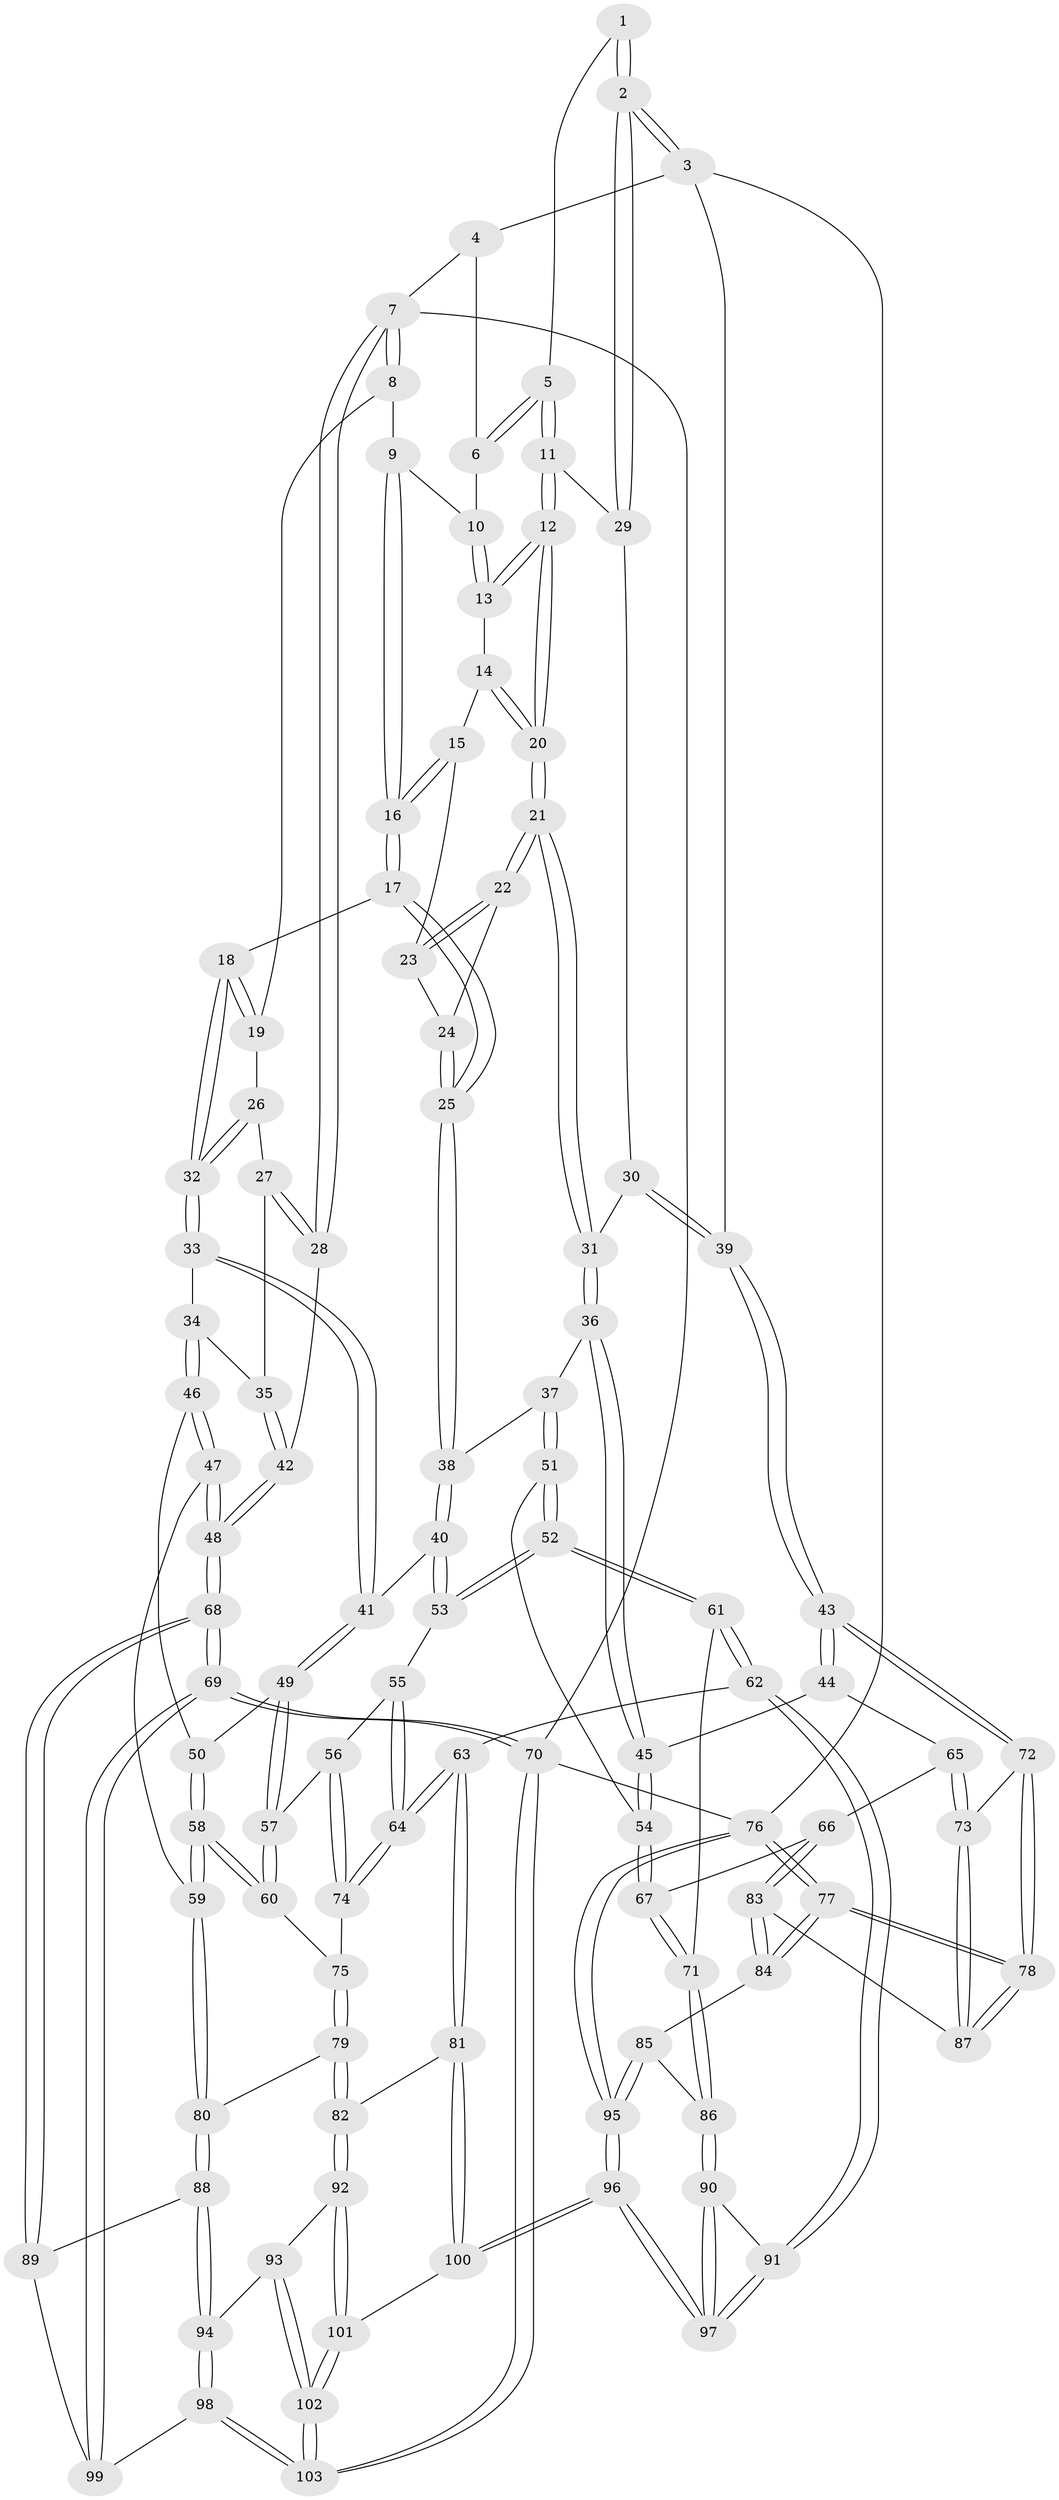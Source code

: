 // Generated by graph-tools (version 1.1) at 2025/27/03/15/25 16:27:57]
// undirected, 103 vertices, 254 edges
graph export_dot {
graph [start="1"]
  node [color=gray90,style=filled];
  1 [pos="+0.9091781020126646+0.005957510001440466"];
  2 [pos="+1+0.23692297904743836"];
  3 [pos="+1+0.25278857666118015"];
  4 [pos="+0.7898438136554219+0"];
  5 [pos="+0.8543225566790451+0.1286271421597039"];
  6 [pos="+0.7050244274310219+0"];
  7 [pos="+0+0"];
  8 [pos="+0.09329879412492795+0"];
  9 [pos="+0.3286368318661004+0"];
  10 [pos="+0.6482015304107498+0"];
  11 [pos="+0.8566215932437805+0.147623219975563"];
  12 [pos="+0.7881415674830836+0.1721496576413462"];
  13 [pos="+0.6452870500945997+0"];
  14 [pos="+0.6412631946726163+0"];
  15 [pos="+0.5943158248829932+0.08728831112411548"];
  16 [pos="+0.38536115205091287+0.20178679933766863"];
  17 [pos="+0.3814695171656424+0.221830520174271"];
  18 [pos="+0.3440759347266428+0.2334404832654504"];
  19 [pos="+0.1627736479910845+0.12512493304673342"];
  20 [pos="+0.718910751950987+0.25278978201457775"];
  21 [pos="+0.7106629996120524+0.265189655214972"];
  22 [pos="+0.6996646023261909+0.2566582080511568"];
  23 [pos="+0.6103825827188669+0.13648066738251483"];
  24 [pos="+0.5523028917939221+0.21808297053592937"];
  25 [pos="+0.40186282177390453+0.24317442269855863"];
  26 [pos="+0.11614403349795387+0.19166266277035507"];
  27 [pos="+0.10409663003326369+0.1963226205357"];
  28 [pos="+0+0"];
  29 [pos="+0.8685757203830301+0.15178717416594242"];
  30 [pos="+0.8390573804604224+0.32677908359206065"];
  31 [pos="+0.7118920916101306+0.31583853136344486"];
  32 [pos="+0.25486476355681614+0.2955382401297065"];
  33 [pos="+0.21203365899948778+0.3499687933278178"];
  34 [pos="+0.15602660491997736+0.3789388413954018"];
  35 [pos="+0.07413433852830989+0.34681044946017514"];
  36 [pos="+0.6896757378231168+0.3557135243496045"];
  37 [pos="+0.5570790057522872+0.41441182580674285"];
  38 [pos="+0.4863324119181226+0.3946410698743964"];
  39 [pos="+1+0.3824684064791989"];
  40 [pos="+0.413384099469267+0.4726443538698617"];
  41 [pos="+0.33034428696105383+0.48306046435038175"];
  42 [pos="+0+0.3546526747683262"];
  43 [pos="+1+0.4860179077919823"];
  44 [pos="+0.8327961775173569+0.5247819838370442"];
  45 [pos="+0.8067764799490079+0.5214981383735371"];
  46 [pos="+0.15049395851478553+0.5142962209464742"];
  47 [pos="+0.06069493426861591+0.5682933324363347"];
  48 [pos="+0+0.5490529122575816"];
  49 [pos="+0.25952038803432287+0.5517671862300861"];
  50 [pos="+0.185904800789731+0.5351892037063865"];
  51 [pos="+0.582677031779416+0.5088080442198987"];
  52 [pos="+0.5786125555395186+0.668466447554531"];
  53 [pos="+0.4180363709440561+0.554593268158164"];
  54 [pos="+0.7651755434894362+0.5563137412085829"];
  55 [pos="+0.4049490916439233+0.5773171855794993"];
  56 [pos="+0.30656960646471487+0.61215895496024"];
  57 [pos="+0.26567459968067964+0.5657258324379257"];
  58 [pos="+0.18318054956086224+0.6786279282468058"];
  59 [pos="+0.12613068746910713+0.7094669991166977"];
  60 [pos="+0.2138428102583684+0.6779844863460218"];
  61 [pos="+0.5830226830086477+0.6844756610190004"];
  62 [pos="+0.5095713856517401+0.7741452925345889"];
  63 [pos="+0.420402524347652+0.7864697805973105"];
  64 [pos="+0.4059902177088937+0.7553001693786098"];
  65 [pos="+0.8324560974621936+0.6295292915677136"];
  66 [pos="+0.799536334181867+0.7034505597376987"];
  67 [pos="+0.731109030158054+0.6106176457604267"];
  68 [pos="+0+0.7556636344554255"];
  69 [pos="+0+0.919466193350241"];
  70 [pos="+0+1"];
  71 [pos="+0.6020705945929666+0.6845357768110544"];
  72 [pos="+1+0.5239443651188928"];
  73 [pos="+0.8979728390920416+0.7060901941645665"];
  74 [pos="+0.31367177508756283+0.6520630270105102"];
  75 [pos="+0.2335283938468189+0.6871106688367415"];
  76 [pos="+1+1"];
  77 [pos="+1+0.9339730240874067"];
  78 [pos="+1+0.8455610066942693"];
  79 [pos="+0.25937413017561406+0.7401459122284996"];
  80 [pos="+0.11587498791123106+0.7413831154634455"];
  81 [pos="+0.38793793600949056+0.8150814655812024"];
  82 [pos="+0.3293188590339321+0.8337713760486548"];
  83 [pos="+0.8194584262998846+0.7821573034727786"];
  84 [pos="+0.815644969587218+0.7881730721120128"];
  85 [pos="+0.814165980710874+0.7901342441138658"];
  86 [pos="+0.7900032875224188+0.7987123971419738"];
  87 [pos="+0.8436709297702405+0.7666677471963329"];
  88 [pos="+0.09213223814839645+0.7981662367743467"];
  89 [pos="+0.05598946260871038+0.7984733299492908"];
  90 [pos="+0.767848175929295+0.8303946982063131"];
  91 [pos="+0.5657658968572105+0.8532614686025767"];
  92 [pos="+0.2933664117553569+0.858341666180586"];
  93 [pos="+0.24680885030926317+0.8702113217168206"];
  94 [pos="+0.16807066865473144+0.8741391163819201"];
  95 [pos="+1+1"];
  96 [pos="+0.6748469208426108+1"];
  97 [pos="+0.67179516668805+1"];
  98 [pos="+0.0913418771666412+1"];
  99 [pos="+0.02357768051486233+0.9250765659103607"];
  100 [pos="+0.5058619015930869+1"];
  101 [pos="+0.38501859695460255+1"];
  102 [pos="+0.26549112054268326+1"];
  103 [pos="+0+1"];
  1 -- 2;
  1 -- 2;
  1 -- 5;
  2 -- 3;
  2 -- 3;
  2 -- 29;
  2 -- 29;
  3 -- 4;
  3 -- 39;
  3 -- 76;
  4 -- 6;
  4 -- 7;
  5 -- 6;
  5 -- 6;
  5 -- 11;
  5 -- 11;
  6 -- 10;
  7 -- 8;
  7 -- 8;
  7 -- 28;
  7 -- 28;
  7 -- 70;
  8 -- 9;
  8 -- 19;
  9 -- 10;
  9 -- 16;
  9 -- 16;
  10 -- 13;
  10 -- 13;
  11 -- 12;
  11 -- 12;
  11 -- 29;
  12 -- 13;
  12 -- 13;
  12 -- 20;
  12 -- 20;
  13 -- 14;
  14 -- 15;
  14 -- 20;
  14 -- 20;
  15 -- 16;
  15 -- 16;
  15 -- 23;
  16 -- 17;
  16 -- 17;
  17 -- 18;
  17 -- 25;
  17 -- 25;
  18 -- 19;
  18 -- 19;
  18 -- 32;
  18 -- 32;
  19 -- 26;
  20 -- 21;
  20 -- 21;
  21 -- 22;
  21 -- 22;
  21 -- 31;
  21 -- 31;
  22 -- 23;
  22 -- 23;
  22 -- 24;
  23 -- 24;
  24 -- 25;
  24 -- 25;
  25 -- 38;
  25 -- 38;
  26 -- 27;
  26 -- 32;
  26 -- 32;
  27 -- 28;
  27 -- 28;
  27 -- 35;
  28 -- 42;
  29 -- 30;
  30 -- 31;
  30 -- 39;
  30 -- 39;
  31 -- 36;
  31 -- 36;
  32 -- 33;
  32 -- 33;
  33 -- 34;
  33 -- 41;
  33 -- 41;
  34 -- 35;
  34 -- 46;
  34 -- 46;
  35 -- 42;
  35 -- 42;
  36 -- 37;
  36 -- 45;
  36 -- 45;
  37 -- 38;
  37 -- 51;
  37 -- 51;
  38 -- 40;
  38 -- 40;
  39 -- 43;
  39 -- 43;
  40 -- 41;
  40 -- 53;
  40 -- 53;
  41 -- 49;
  41 -- 49;
  42 -- 48;
  42 -- 48;
  43 -- 44;
  43 -- 44;
  43 -- 72;
  43 -- 72;
  44 -- 45;
  44 -- 65;
  45 -- 54;
  45 -- 54;
  46 -- 47;
  46 -- 47;
  46 -- 50;
  47 -- 48;
  47 -- 48;
  47 -- 59;
  48 -- 68;
  48 -- 68;
  49 -- 50;
  49 -- 57;
  49 -- 57;
  50 -- 58;
  50 -- 58;
  51 -- 52;
  51 -- 52;
  51 -- 54;
  52 -- 53;
  52 -- 53;
  52 -- 61;
  52 -- 61;
  53 -- 55;
  54 -- 67;
  54 -- 67;
  55 -- 56;
  55 -- 64;
  55 -- 64;
  56 -- 57;
  56 -- 74;
  56 -- 74;
  57 -- 60;
  57 -- 60;
  58 -- 59;
  58 -- 59;
  58 -- 60;
  58 -- 60;
  59 -- 80;
  59 -- 80;
  60 -- 75;
  61 -- 62;
  61 -- 62;
  61 -- 71;
  62 -- 63;
  62 -- 91;
  62 -- 91;
  63 -- 64;
  63 -- 64;
  63 -- 81;
  63 -- 81;
  64 -- 74;
  64 -- 74;
  65 -- 66;
  65 -- 73;
  65 -- 73;
  66 -- 67;
  66 -- 83;
  66 -- 83;
  67 -- 71;
  67 -- 71;
  68 -- 69;
  68 -- 69;
  68 -- 89;
  68 -- 89;
  69 -- 70;
  69 -- 70;
  69 -- 99;
  69 -- 99;
  70 -- 103;
  70 -- 103;
  70 -- 76;
  71 -- 86;
  71 -- 86;
  72 -- 73;
  72 -- 78;
  72 -- 78;
  73 -- 87;
  73 -- 87;
  74 -- 75;
  75 -- 79;
  75 -- 79;
  76 -- 77;
  76 -- 77;
  76 -- 95;
  76 -- 95;
  77 -- 78;
  77 -- 78;
  77 -- 84;
  77 -- 84;
  78 -- 87;
  78 -- 87;
  79 -- 80;
  79 -- 82;
  79 -- 82;
  80 -- 88;
  80 -- 88;
  81 -- 82;
  81 -- 100;
  81 -- 100;
  82 -- 92;
  82 -- 92;
  83 -- 84;
  83 -- 84;
  83 -- 87;
  84 -- 85;
  85 -- 86;
  85 -- 95;
  85 -- 95;
  86 -- 90;
  86 -- 90;
  88 -- 89;
  88 -- 94;
  88 -- 94;
  89 -- 99;
  90 -- 91;
  90 -- 97;
  90 -- 97;
  91 -- 97;
  91 -- 97;
  92 -- 93;
  92 -- 101;
  92 -- 101;
  93 -- 94;
  93 -- 102;
  93 -- 102;
  94 -- 98;
  94 -- 98;
  95 -- 96;
  95 -- 96;
  96 -- 97;
  96 -- 97;
  96 -- 100;
  96 -- 100;
  98 -- 99;
  98 -- 103;
  98 -- 103;
  100 -- 101;
  101 -- 102;
  101 -- 102;
  102 -- 103;
  102 -- 103;
}
